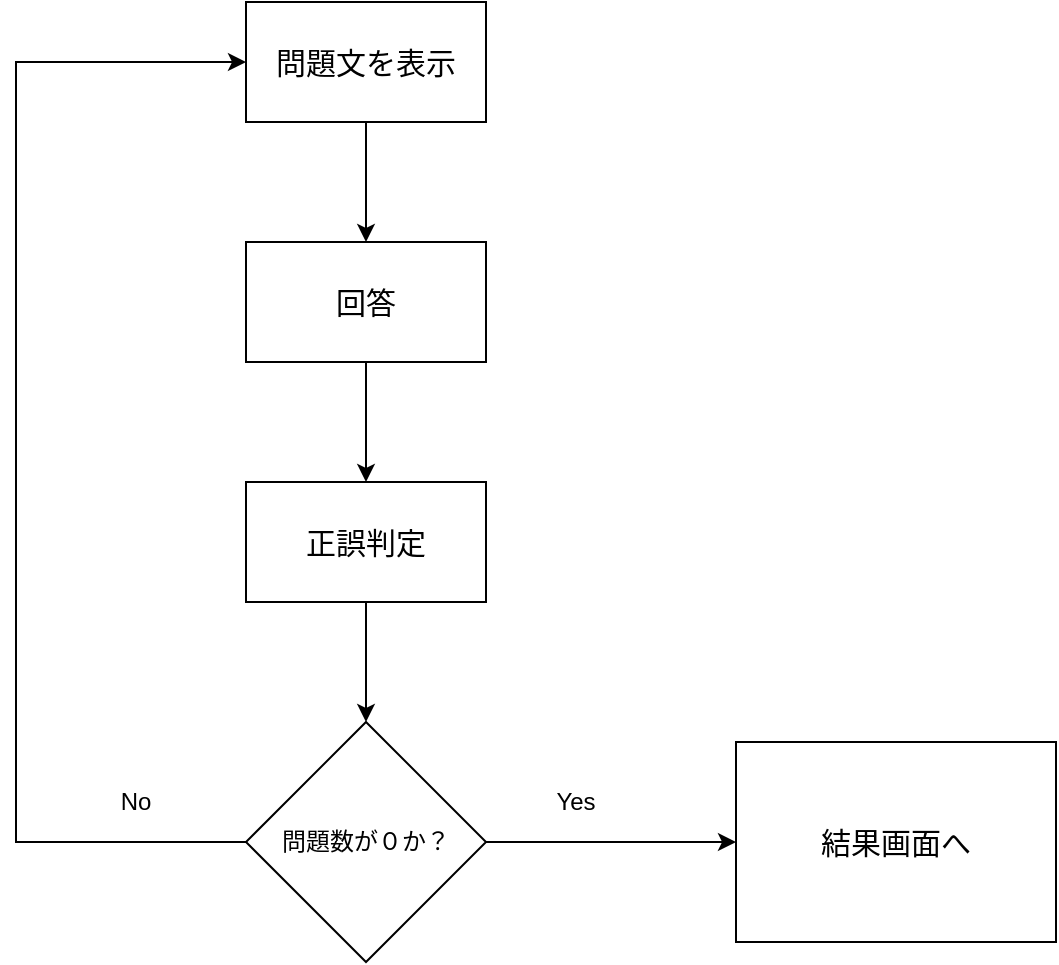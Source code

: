 <mxfile version="13.6.5">
    <diagram id="PQxxTNXkwpnEF-V2B6eX" name="ページ1">
        <mxGraphModel dx="1072" dy="635" grid="1" gridSize="10" guides="1" tooltips="1" connect="1" arrows="1" fold="1" page="1" pageScale="1" pageWidth="827" pageHeight="1169" math="0" shadow="0">
            <root>
                <mxCell id="0"/>
                <mxCell id="1" parent="0"/>
                <mxCell id="12" value="" style="edgeStyle=orthogonalEdgeStyle;rounded=0;orthogonalLoop=1;jettySize=auto;html=1;entryX=0.5;entryY=0;entryDx=0;entryDy=0;" edge="1" parent="1" source="2" target="4">
                    <mxGeometry relative="1" as="geometry"/>
                </mxCell>
                <mxCell id="2" value="" style="rounded=0;whiteSpace=wrap;html=1;" vertex="1" parent="1">
                    <mxGeometry x="195" y="40" width="120" height="60" as="geometry"/>
                </mxCell>
                <mxCell id="3" value="" style="rounded=0;whiteSpace=wrap;html=1;" vertex="1" parent="1">
                    <mxGeometry x="195" y="280" width="120" height="60" as="geometry"/>
                </mxCell>
                <mxCell id="4" value="" style="rounded=0;whiteSpace=wrap;html=1;" vertex="1" parent="1">
                    <mxGeometry x="195" y="160" width="120" height="60" as="geometry"/>
                </mxCell>
                <mxCell id="5" value="" style="rhombus;whiteSpace=wrap;html=1;" vertex="1" parent="1">
                    <mxGeometry x="195" y="400" width="120" height="120" as="geometry"/>
                </mxCell>
                <mxCell id="6" value="&lt;font style=&quot;font-size: 15px&quot;&gt;問題文を表示&lt;/font&gt;" style="text;html=1;strokeColor=none;fillColor=none;align=center;verticalAlign=middle;whiteSpace=wrap;rounded=0;" vertex="1" parent="1">
                    <mxGeometry x="190" y="60" width="130" height="20" as="geometry"/>
                </mxCell>
                <mxCell id="13" value="" style="edgeStyle=orthogonalEdgeStyle;rounded=0;orthogonalLoop=1;jettySize=auto;html=1;exitX=0.5;exitY=1;exitDx=0;exitDy=0;" edge="1" parent="1" source="4">
                    <mxGeometry relative="1" as="geometry">
                        <mxPoint x="255" y="230" as="sourcePoint"/>
                        <mxPoint x="255" y="280" as="targetPoint"/>
                    </mxGeometry>
                </mxCell>
                <mxCell id="7" value="&lt;font style=&quot;font-size: 15px&quot;&gt;回答&lt;/font&gt;" style="text;html=1;strokeColor=none;fillColor=none;align=center;verticalAlign=middle;whiteSpace=wrap;rounded=0;" vertex="1" parent="1">
                    <mxGeometry x="190" y="175" width="130" height="30" as="geometry"/>
                </mxCell>
                <mxCell id="14" value="" style="edgeStyle=orthogonalEdgeStyle;rounded=0;orthogonalLoop=1;jettySize=auto;html=1;" edge="1" parent="1">
                    <mxGeometry relative="1" as="geometry">
                        <mxPoint x="255" y="340" as="sourcePoint"/>
                        <mxPoint x="255" y="400" as="targetPoint"/>
                    </mxGeometry>
                </mxCell>
                <mxCell id="8" value="&lt;font style=&quot;font-size: 15px&quot;&gt;正誤判定&lt;/font&gt;" style="text;html=1;strokeColor=none;fillColor=none;align=center;verticalAlign=middle;whiteSpace=wrap;rounded=0;" vertex="1" parent="1">
                    <mxGeometry x="195" y="300" width="120" height="20" as="geometry"/>
                </mxCell>
                <mxCell id="15" style="edgeStyle=orthogonalEdgeStyle;rounded=0;orthogonalLoop=1;jettySize=auto;html=1;entryX=0;entryY=0.5;entryDx=0;entryDy=0;" edge="1" parent="1" source="9" target="2">
                    <mxGeometry relative="1" as="geometry">
                        <mxPoint x="80" y="40" as="targetPoint"/>
                        <Array as="points">
                            <mxPoint x="80" y="460"/>
                            <mxPoint x="80" y="70"/>
                        </Array>
                    </mxGeometry>
                </mxCell>
                <mxCell id="19" style="edgeStyle=orthogonalEdgeStyle;rounded=0;orthogonalLoop=1;jettySize=auto;html=1;entryX=0;entryY=0.5;entryDx=0;entryDy=0;" edge="1" parent="1" source="9" target="11">
                    <mxGeometry relative="1" as="geometry"/>
                </mxCell>
                <mxCell id="9" value="問題数が０か？" style="text;html=1;strokeColor=none;fillColor=none;align=center;verticalAlign=middle;whiteSpace=wrap;rounded=0;" vertex="1" parent="1">
                    <mxGeometry x="195" y="430" width="120" height="60" as="geometry"/>
                </mxCell>
                <mxCell id="10" value="" style="rounded=0;whiteSpace=wrap;html=1;" vertex="1" parent="1">
                    <mxGeometry x="440" y="410" width="160" height="100" as="geometry"/>
                </mxCell>
                <mxCell id="11" value="&lt;div&gt;&lt;span style=&quot;font-size: 15px&quot;&gt;結果画面へ&lt;/span&gt;&lt;/div&gt;" style="text;html=1;strokeColor=none;fillColor=none;align=center;verticalAlign=middle;whiteSpace=wrap;rounded=0;" vertex="1" parent="1">
                    <mxGeometry x="440" y="410" width="160" height="100" as="geometry"/>
                </mxCell>
                <mxCell id="21" value="Yes" style="text;html=1;strokeColor=none;fillColor=none;align=center;verticalAlign=middle;whiteSpace=wrap;rounded=0;" vertex="1" parent="1">
                    <mxGeometry x="340" y="430" width="40" height="20" as="geometry"/>
                </mxCell>
                <mxCell id="22" value="No" style="text;html=1;strokeColor=none;fillColor=none;align=center;verticalAlign=middle;whiteSpace=wrap;rounded=0;" vertex="1" parent="1">
                    <mxGeometry x="120" y="430" width="40" height="20" as="geometry"/>
                </mxCell>
            </root>
        </mxGraphModel>
    </diagram>
</mxfile>
